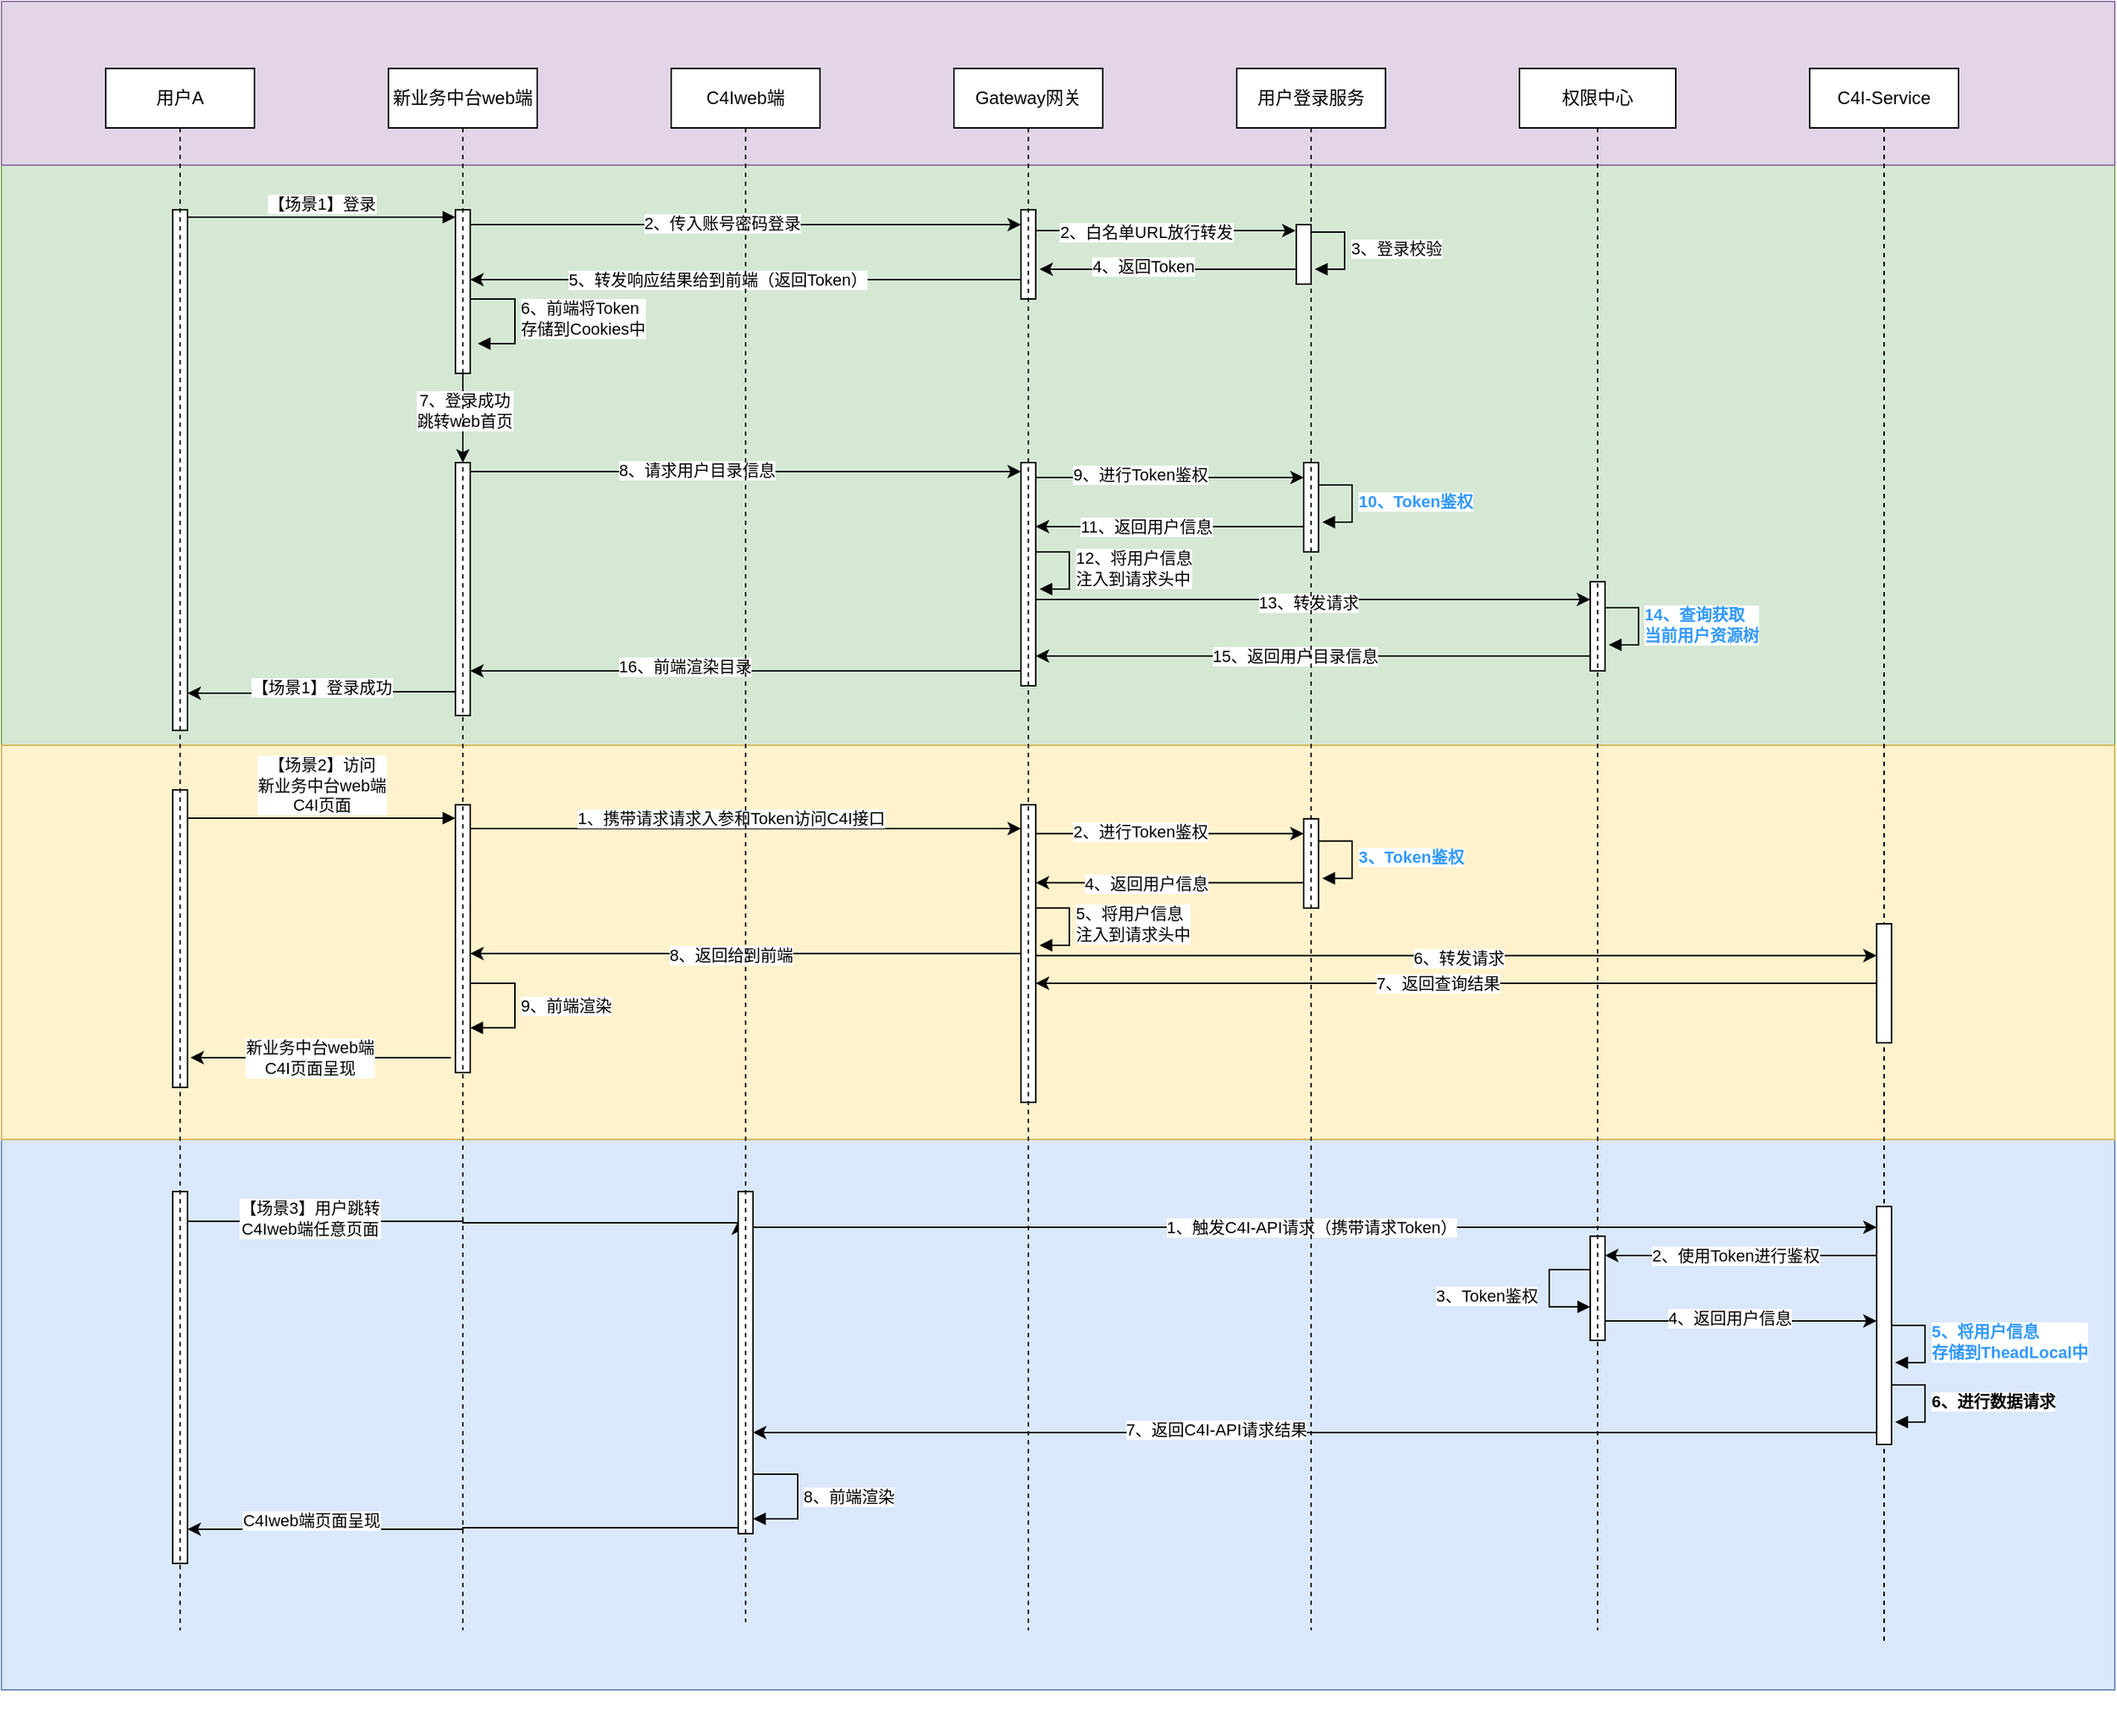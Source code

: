 <mxfile version="24.0.1" type="github">
  <diagram name="第 1 页" id="YZycSGmpW5G5g1q2AWNo">
    <mxGraphModel dx="3391" dy="1536" grid="1" gridSize="10" guides="1" tooltips="1" connect="1" arrows="1" fold="1" page="1" pageScale="1" pageWidth="827" pageHeight="1169" math="0" shadow="0">
      <root>
        <mxCell id="0" />
        <mxCell id="1" parent="0" />
        <mxCell id="LfCRL5i9iXzUdqfVExbe-200" value="" style="rounded=0;whiteSpace=wrap;html=1;fillColor=#d5e8d4;strokeColor=#82b366;" vertex="1" parent="1">
          <mxGeometry x="-530" y="120" width="1420" height="390" as="geometry" />
        </mxCell>
        <mxCell id="LfCRL5i9iXzUdqfVExbe-199" value="" style="rounded=0;whiteSpace=wrap;html=1;fillColor=#e1d5e7;strokeColor=#9673a6;" vertex="1" parent="1">
          <mxGeometry x="-530" y="10" width="1420" height="110" as="geometry" />
        </mxCell>
        <mxCell id="LfCRL5i9iXzUdqfVExbe-198" value="" style="group" vertex="1" connectable="0" parent="1">
          <mxGeometry x="-460" y="55" width="1350" height="1120" as="geometry" />
        </mxCell>
        <mxCell id="LfCRL5i9iXzUdqfVExbe-202" value="" style="rounded=0;whiteSpace=wrap;html=1;fillColor=#dae8fc;strokeColor=#6c8ebf;" vertex="1" parent="LfCRL5i9iXzUdqfVExbe-198">
          <mxGeometry x="-70" y="720" width="1420" height="370" as="geometry" />
        </mxCell>
        <mxCell id="LfCRL5i9iXzUdqfVExbe-201" value="" style="rounded=0;whiteSpace=wrap;html=1;fillColor=#fff2cc;strokeColor=#d6b656;" vertex="1" parent="LfCRL5i9iXzUdqfVExbe-198">
          <mxGeometry x="-70" y="455" width="1420" height="265" as="geometry" />
        </mxCell>
        <mxCell id="LfCRL5i9iXzUdqfVExbe-3" value="C4I-Service" style="shape=umlLifeline;perimeter=lifelinePerimeter;whiteSpace=wrap;html=1;container=1;dropTarget=0;collapsible=0;recursiveResize=0;outlineConnect=0;portConstraint=eastwest;newEdgeStyle={&quot;curved&quot;:0,&quot;rounded&quot;:0};movable=1;resizable=1;rotatable=1;deletable=1;editable=1;locked=0;connectable=1;" vertex="1" parent="LfCRL5i9iXzUdqfVExbe-198">
          <mxGeometry x="1145" width="100" height="1060" as="geometry" />
        </mxCell>
        <mxCell id="LfCRL5i9iXzUdqfVExbe-30" value="" style="html=1;points=[[0,0,0,0,5],[0,1,0,0,-5],[1,0,0,0,5],[1,1,0,0,-5]];perimeter=orthogonalPerimeter;outlineConnect=0;targetShapes=umlLifeline;portConstraint=eastwest;newEdgeStyle={&quot;curved&quot;:0,&quot;rounded&quot;:0};movable=1;resizable=1;rotatable=1;deletable=1;editable=1;locked=0;connectable=1;" vertex="1" parent="LfCRL5i9iXzUdqfVExbe-198">
          <mxGeometry x="235" y="95" width="10" height="110" as="geometry" />
        </mxCell>
        <mxCell id="LfCRL5i9iXzUdqfVExbe-31" value="【场景1】登录" style="html=1;verticalAlign=bottom;endArrow=block;curved=0;rounded=0;entryX=0;entryY=0;entryDx=0;entryDy=5;movable=1;resizable=1;rotatable=1;deletable=1;editable=1;locked=0;connectable=1;" edge="1" target="LfCRL5i9iXzUdqfVExbe-30" parent="LfCRL5i9iXzUdqfVExbe-198" source="LfCRL5i9iXzUdqfVExbe-177">
          <mxGeometry relative="1" as="geometry">
            <mxPoint x="60" y="100" as="sourcePoint" />
          </mxGeometry>
        </mxCell>
        <mxCell id="LfCRL5i9iXzUdqfVExbe-75" value="" style="edgeStyle=orthogonalEdgeStyle;rounded=0;orthogonalLoop=1;jettySize=auto;html=1;curved=0;movable=1;resizable=1;rotatable=1;deletable=1;editable=1;locked=0;connectable=1;" edge="1" parent="LfCRL5i9iXzUdqfVExbe-198">
          <mxGeometry relative="1" as="geometry">
            <mxPoint x="802.5" y="135" as="sourcePoint" />
            <mxPoint x="627.5" y="135" as="targetPoint" />
          </mxGeometry>
        </mxCell>
        <mxCell id="LfCRL5i9iXzUdqfVExbe-78" value="4、返回Token" style="edgeLabel;html=1;align=center;verticalAlign=middle;resizable=1;points=[];movable=1;rotatable=1;deletable=1;editable=1;locked=0;connectable=1;" vertex="1" connectable="0" parent="LfCRL5i9iXzUdqfVExbe-75">
          <mxGeometry x="0.212" y="-2" relative="1" as="geometry">
            <mxPoint as="offset" />
          </mxGeometry>
        </mxCell>
        <mxCell id="LfCRL5i9iXzUdqfVExbe-35" value="" style="html=1;points=[[0,0,0,0,5],[0,1,0,0,-5],[1,0,0,0,5],[1,1,0,0,-5]];perimeter=orthogonalPerimeter;outlineConnect=0;targetShapes=umlLifeline;portConstraint=eastwest;newEdgeStyle={&quot;curved&quot;:0,&quot;rounded&quot;:0};movable=1;resizable=1;rotatable=1;deletable=1;editable=1;locked=0;connectable=1;" vertex="1" parent="LfCRL5i9iXzUdqfVExbe-198">
          <mxGeometry x="800" y="105" width="10" height="40" as="geometry" />
        </mxCell>
        <mxCell id="LfCRL5i9iXzUdqfVExbe-40" value="3、登录校验" style="html=1;align=left;spacingLeft=2;endArrow=block;rounded=0;edgeStyle=orthogonalEdgeStyle;curved=0;rounded=0;movable=1;resizable=1;rotatable=1;deletable=1;editable=1;locked=0;connectable=1;" edge="1" parent="LfCRL5i9iXzUdqfVExbe-198">
          <mxGeometry x="-0.003" relative="1" as="geometry">
            <mxPoint x="810" y="110" as="sourcePoint" />
            <Array as="points">
              <mxPoint x="832.5" y="110" />
              <mxPoint x="832.5" y="135" />
              <mxPoint x="812.5" y="135" />
            </Array>
            <mxPoint x="812.5" y="135" as="targetPoint" />
            <mxPoint as="offset" />
          </mxGeometry>
        </mxCell>
        <mxCell id="LfCRL5i9iXzUdqfVExbe-49" value="6、前端将Token&lt;br&gt;存储到Cookies中" style="html=1;align=left;spacingLeft=2;endArrow=block;rounded=0;edgeStyle=orthogonalEdgeStyle;curved=0;rounded=0;movable=1;resizable=1;rotatable=1;deletable=1;editable=1;locked=0;connectable=1;" edge="1" parent="LfCRL5i9iXzUdqfVExbe-198">
          <mxGeometry x="-0.003" relative="1" as="geometry">
            <mxPoint x="245" y="155" as="sourcePoint" />
            <Array as="points">
              <mxPoint x="275" y="185" />
            </Array>
            <mxPoint x="250" y="185" as="targetPoint" />
            <mxPoint as="offset" />
          </mxGeometry>
        </mxCell>
        <mxCell id="LfCRL5i9iXzUdqfVExbe-81" value="" style="edgeStyle=orthogonalEdgeStyle;rounded=0;orthogonalLoop=1;jettySize=auto;html=1;curved=0;movable=1;resizable=1;rotatable=1;deletable=1;editable=1;locked=0;connectable=1;" edge="1" parent="LfCRL5i9iXzUdqfVExbe-198">
          <mxGeometry relative="1" as="geometry">
            <mxPoint x="245" y="271" as="sourcePoint" />
            <mxPoint x="615" y="271" as="targetPoint" />
            <Array as="points">
              <mxPoint x="370" y="271" />
              <mxPoint x="370" y="271" />
            </Array>
          </mxGeometry>
        </mxCell>
        <mxCell id="LfCRL5i9iXzUdqfVExbe-82" value="8、请求用户目录信息" style="edgeLabel;html=1;align=center;verticalAlign=middle;resizable=1;points=[];movable=1;rotatable=1;deletable=1;editable=1;locked=0;connectable=1;" vertex="1" connectable="0" parent="LfCRL5i9iXzUdqfVExbe-81">
          <mxGeometry x="-0.182" y="1" relative="1" as="geometry">
            <mxPoint as="offset" />
          </mxGeometry>
        </mxCell>
        <mxCell id="LfCRL5i9iXzUdqfVExbe-102" value="" style="edgeStyle=orthogonalEdgeStyle;rounded=0;orthogonalLoop=1;jettySize=auto;html=1;curved=0;movable=1;resizable=1;rotatable=1;deletable=1;editable=1;locked=0;connectable=1;" edge="1" parent="LfCRL5i9iXzUdqfVExbe-198" target="LfCRL5i9iXzUdqfVExbe-177">
          <mxGeometry relative="1" as="geometry">
            <mxPoint x="235" y="419.034" as="sourcePoint" />
            <mxPoint x="120" y="419" as="targetPoint" />
            <Array as="points">
              <mxPoint x="145" y="420" />
            </Array>
          </mxGeometry>
        </mxCell>
        <mxCell id="LfCRL5i9iXzUdqfVExbe-103" value="【场景1】登录成功" style="edgeLabel;html=1;align=center;verticalAlign=middle;resizable=1;points=[];movable=1;rotatable=1;deletable=1;editable=1;locked=0;connectable=1;" vertex="1" connectable="0" parent="LfCRL5i9iXzUdqfVExbe-102">
          <mxGeometry x="0.493" y="-1" relative="1" as="geometry">
            <mxPoint x="44" y="-3" as="offset" />
          </mxGeometry>
        </mxCell>
        <mxCell id="LfCRL5i9iXzUdqfVExbe-58" value="" style="html=1;points=[[0,0,0,0,5],[0,1,0,0,-5],[1,0,0,0,5],[1,1,0,0,-5]];perimeter=orthogonalPerimeter;outlineConnect=0;targetShapes=umlLifeline;portConstraint=eastwest;newEdgeStyle={&quot;curved&quot;:0,&quot;rounded&quot;:0};movable=1;resizable=1;rotatable=1;deletable=1;editable=1;locked=0;connectable=1;" vertex="1" parent="LfCRL5i9iXzUdqfVExbe-198">
          <mxGeometry x="235" y="265" width="10" height="170" as="geometry" />
        </mxCell>
        <mxCell id="LfCRL5i9iXzUdqfVExbe-59" value="" style="endArrow=classic;html=1;rounded=0;movable=1;resizable=1;rotatable=1;deletable=1;editable=1;locked=0;connectable=1;" edge="1" parent="LfCRL5i9iXzUdqfVExbe-198" target="LfCRL5i9iXzUdqfVExbe-58">
          <mxGeometry width="50" height="50" relative="1" as="geometry">
            <mxPoint x="240" y="205" as="sourcePoint" />
            <mxPoint x="290" y="155" as="targetPoint" />
          </mxGeometry>
        </mxCell>
        <mxCell id="LfCRL5i9iXzUdqfVExbe-60" value="7、登录成功&lt;br&gt;跳转web首页" style="edgeLabel;html=1;align=center;verticalAlign=middle;resizable=1;points=[];movable=1;rotatable=1;deletable=1;editable=1;locked=0;connectable=1;" vertex="1" connectable="0" parent="LfCRL5i9iXzUdqfVExbe-59">
          <mxGeometry x="-0.171" y="1" relative="1" as="geometry">
            <mxPoint as="offset" />
          </mxGeometry>
        </mxCell>
        <mxCell id="LfCRL5i9iXzUdqfVExbe-69" value="" style="edgeStyle=orthogonalEdgeStyle;rounded=0;orthogonalLoop=1;jettySize=auto;html=1;curved=0;movable=1;resizable=1;rotatable=1;deletable=1;editable=1;locked=0;connectable=1;" edge="1" parent="LfCRL5i9iXzUdqfVExbe-198">
          <mxGeometry relative="1" as="geometry">
            <mxPoint x="615" y="142" as="sourcePoint" />
            <mxPoint x="245" y="142" as="targetPoint" />
          </mxGeometry>
        </mxCell>
        <mxCell id="LfCRL5i9iXzUdqfVExbe-79" value="5、转发响应结果给到前端（返回Token）" style="edgeLabel;html=1;align=center;verticalAlign=middle;resizable=1;points=[];movable=1;rotatable=1;deletable=1;editable=1;locked=0;connectable=1;" vertex="1" connectable="0" parent="LfCRL5i9iXzUdqfVExbe-69">
          <mxGeometry x="0.106" relative="1" as="geometry">
            <mxPoint as="offset" />
          </mxGeometry>
        </mxCell>
        <mxCell id="LfCRL5i9iXzUdqfVExbe-73" value="" style="edgeStyle=orthogonalEdgeStyle;rounded=0;orthogonalLoop=1;jettySize=auto;html=1;curved=0;movable=1;resizable=1;rotatable=1;deletable=1;editable=1;locked=0;connectable=1;" edge="1" parent="LfCRL5i9iXzUdqfVExbe-198">
          <mxGeometry relative="1" as="geometry">
            <mxPoint x="624.5" y="109.029" as="sourcePoint" />
            <mxPoint x="799.5" y="109" as="targetPoint" />
          </mxGeometry>
        </mxCell>
        <mxCell id="LfCRL5i9iXzUdqfVExbe-77" value="2、白名单URL放行转发" style="edgeLabel;html=1;align=center;verticalAlign=middle;resizable=1;points=[];movable=1;rotatable=1;deletable=1;editable=1;locked=0;connectable=1;" vertex="1" connectable="0" parent="LfCRL5i9iXzUdqfVExbe-73">
          <mxGeometry x="-0.148" y="-1" relative="1" as="geometry">
            <mxPoint as="offset" />
          </mxGeometry>
        </mxCell>
        <mxCell id="LfCRL5i9iXzUdqfVExbe-66" value="" style="html=1;points=[[0,0,0,0,5],[0,1,0,0,-5],[1,0,0,0,5],[1,1,0,0,-5]];perimeter=orthogonalPerimeter;outlineConnect=0;targetShapes=umlLifeline;portConstraint=eastwest;newEdgeStyle={&quot;curved&quot;:0,&quot;rounded&quot;:0};movable=1;resizable=1;rotatable=1;deletable=1;editable=1;locked=0;connectable=1;" vertex="1" parent="LfCRL5i9iXzUdqfVExbe-198">
          <mxGeometry x="615" y="95" width="10" height="60" as="geometry" />
        </mxCell>
        <mxCell id="LfCRL5i9iXzUdqfVExbe-67" value="" style="edgeStyle=orthogonalEdgeStyle;rounded=0;orthogonalLoop=1;jettySize=auto;html=1;curved=0;movable=1;resizable=1;rotatable=1;deletable=1;editable=1;locked=0;connectable=1;" edge="1" parent="LfCRL5i9iXzUdqfVExbe-198" source="LfCRL5i9iXzUdqfVExbe-30" target="LfCRL5i9iXzUdqfVExbe-66">
          <mxGeometry relative="1" as="geometry">
            <Array as="points">
              <mxPoint x="370" y="105" />
              <mxPoint x="370" y="105" />
            </Array>
          </mxGeometry>
        </mxCell>
        <mxCell id="LfCRL5i9iXzUdqfVExbe-76" value="2、传入账号密码登录" style="edgeLabel;html=1;align=center;verticalAlign=middle;resizable=1;points=[];movable=1;rotatable=1;deletable=1;editable=1;locked=0;connectable=1;" vertex="1" connectable="0" parent="LfCRL5i9iXzUdqfVExbe-67">
          <mxGeometry x="-0.09" y="1" relative="1" as="geometry">
            <mxPoint as="offset" />
          </mxGeometry>
        </mxCell>
        <mxCell id="LfCRL5i9iXzUdqfVExbe-92" value="" style="edgeStyle=orthogonalEdgeStyle;rounded=0;orthogonalLoop=1;jettySize=auto;html=1;curved=0;movable=1;resizable=1;rotatable=1;deletable=1;editable=1;locked=0;connectable=1;" edge="1" parent="LfCRL5i9iXzUdqfVExbe-198">
          <mxGeometry relative="1" as="geometry">
            <mxPoint x="625" y="357" as="sourcePoint" />
            <mxPoint x="997.5" y="357" as="targetPoint" />
            <Array as="points">
              <mxPoint x="910" y="357" />
              <mxPoint x="910" y="357" />
            </Array>
          </mxGeometry>
        </mxCell>
        <mxCell id="LfCRL5i9iXzUdqfVExbe-93" value="13、转发请求" style="edgeLabel;html=1;align=center;verticalAlign=middle;resizable=1;points=[];movable=1;rotatable=1;deletable=1;editable=1;locked=0;connectable=1;" vertex="1" connectable="0" parent="LfCRL5i9iXzUdqfVExbe-92">
          <mxGeometry x="-0.021" y="-2" relative="1" as="geometry">
            <mxPoint as="offset" />
          </mxGeometry>
        </mxCell>
        <mxCell id="LfCRL5i9iXzUdqfVExbe-99" value="" style="edgeStyle=orthogonalEdgeStyle;rounded=0;orthogonalLoop=1;jettySize=auto;html=1;curved=0;movable=1;resizable=1;rotatable=1;deletable=1;editable=1;locked=0;connectable=1;" edge="1" parent="LfCRL5i9iXzUdqfVExbe-198" source="LfCRL5i9iXzUdqfVExbe-80">
          <mxGeometry relative="1" as="geometry">
            <mxPoint x="245" y="405" as="targetPoint" />
            <Array as="points">
              <mxPoint x="450" y="405" />
              <mxPoint x="450" y="405" />
            </Array>
          </mxGeometry>
        </mxCell>
        <mxCell id="LfCRL5i9iXzUdqfVExbe-100" value="16、前端渲染目录" style="edgeLabel;html=1;align=center;verticalAlign=middle;resizable=1;points=[];movable=1;rotatable=1;deletable=1;editable=1;locked=0;connectable=1;" vertex="1" connectable="0" parent="LfCRL5i9iXzUdqfVExbe-99">
          <mxGeometry x="0.225" y="-3" relative="1" as="geometry">
            <mxPoint as="offset" />
          </mxGeometry>
        </mxCell>
        <mxCell id="LfCRL5i9iXzUdqfVExbe-80" value="" style="html=1;points=[[0,0,0,0,5],[0,1,0,0,-5],[1,0,0,0,5],[1,1,0,0,-5]];perimeter=orthogonalPerimeter;outlineConnect=0;targetShapes=umlLifeline;portConstraint=eastwest;newEdgeStyle={&quot;curved&quot;:0,&quot;rounded&quot;:0};movable=1;resizable=1;rotatable=1;deletable=1;editable=1;locked=0;connectable=1;" vertex="1" parent="LfCRL5i9iXzUdqfVExbe-198">
          <mxGeometry x="615" y="265" width="10" height="150" as="geometry" />
        </mxCell>
        <mxCell id="LfCRL5i9iXzUdqfVExbe-88" value="" style="edgeStyle=orthogonalEdgeStyle;rounded=0;orthogonalLoop=1;jettySize=auto;html=1;curved=0;movable=1;resizable=1;rotatable=1;deletable=1;editable=1;locked=0;connectable=1;" edge="1" parent="LfCRL5i9iXzUdqfVExbe-198">
          <mxGeometry relative="1" as="geometry">
            <mxPoint x="805.0" y="308" as="sourcePoint" />
            <mxPoint x="625" y="308" as="targetPoint" />
          </mxGeometry>
        </mxCell>
        <mxCell id="LfCRL5i9iXzUdqfVExbe-89" value="11、返回用户信息" style="edgeLabel;html=1;align=center;verticalAlign=middle;resizable=1;points=[];movable=1;rotatable=1;deletable=1;editable=1;locked=0;connectable=1;" vertex="1" connectable="0" parent="LfCRL5i9iXzUdqfVExbe-88">
          <mxGeometry x="0.186" relative="1" as="geometry">
            <mxPoint as="offset" />
          </mxGeometry>
        </mxCell>
        <mxCell id="LfCRL5i9iXzUdqfVExbe-83" value="" style="html=1;points=[[0,0,0,0,5],[0,1,0,0,-5],[1,0,0,0,5],[1,1,0,0,-5]];perimeter=orthogonalPerimeter;outlineConnect=0;targetShapes=umlLifeline;portConstraint=eastwest;newEdgeStyle={&quot;curved&quot;:0,&quot;rounded&quot;:0};movable=1;resizable=1;rotatable=1;deletable=1;editable=1;locked=0;connectable=1;" vertex="1" parent="LfCRL5i9iXzUdqfVExbe-198">
          <mxGeometry x="805" y="265" width="10" height="60" as="geometry" />
        </mxCell>
        <mxCell id="LfCRL5i9iXzUdqfVExbe-84" value="" style="edgeStyle=orthogonalEdgeStyle;rounded=0;orthogonalLoop=1;jettySize=auto;html=1;curved=0;movable=1;resizable=1;rotatable=1;deletable=1;editable=1;locked=0;connectable=1;" edge="1" parent="LfCRL5i9iXzUdqfVExbe-198" source="LfCRL5i9iXzUdqfVExbe-80" target="LfCRL5i9iXzUdqfVExbe-83">
          <mxGeometry relative="1" as="geometry">
            <Array as="points">
              <mxPoint x="690" y="275" />
              <mxPoint x="690" y="275" />
            </Array>
          </mxGeometry>
        </mxCell>
        <mxCell id="LfCRL5i9iXzUdqfVExbe-85" value="9、进行Token鉴权" style="edgeLabel;html=1;align=center;verticalAlign=middle;resizable=1;points=[];movable=1;rotatable=1;deletable=1;editable=1;locked=0;connectable=1;" vertex="1" connectable="0" parent="LfCRL5i9iXzUdqfVExbe-84">
          <mxGeometry x="-0.223" y="2" relative="1" as="geometry">
            <mxPoint as="offset" />
          </mxGeometry>
        </mxCell>
        <mxCell id="LfCRL5i9iXzUdqfVExbe-86" value="&lt;font color=&quot;#3399ff&quot;&gt;&lt;b&gt;10、Token鉴权&lt;/b&gt;&lt;/font&gt;" style="html=1;align=left;spacingLeft=2;endArrow=block;rounded=0;edgeStyle=orthogonalEdgeStyle;curved=0;rounded=0;movable=1;resizable=1;rotatable=1;deletable=1;editable=1;locked=0;connectable=1;" edge="1" parent="LfCRL5i9iXzUdqfVExbe-198">
          <mxGeometry x="-0.003" relative="1" as="geometry">
            <mxPoint x="815" y="280" as="sourcePoint" />
            <Array as="points">
              <mxPoint x="837.5" y="280" />
              <mxPoint x="837.5" y="305" />
              <mxPoint x="817.5" y="305" />
            </Array>
            <mxPoint x="817.5" y="305" as="targetPoint" />
            <mxPoint as="offset" />
          </mxGeometry>
        </mxCell>
        <mxCell id="LfCRL5i9iXzUdqfVExbe-90" value="12、将用户信息&lt;br&gt;注入到请求头中" style="html=1;align=left;spacingLeft=2;endArrow=block;rounded=0;edgeStyle=orthogonalEdgeStyle;curved=0;rounded=0;movable=1;resizable=1;rotatable=1;deletable=1;editable=1;locked=0;connectable=1;" edge="1" parent="LfCRL5i9iXzUdqfVExbe-198">
          <mxGeometry x="-0.003" relative="1" as="geometry">
            <mxPoint x="625" y="325" as="sourcePoint" />
            <Array as="points">
              <mxPoint x="647.5" y="325" />
              <mxPoint x="647.5" y="350" />
              <mxPoint x="627.5" y="350" />
            </Array>
            <mxPoint x="627.5" y="350" as="targetPoint" />
            <mxPoint as="offset" />
          </mxGeometry>
        </mxCell>
        <mxCell id="LfCRL5i9iXzUdqfVExbe-96" value="" style="edgeStyle=orthogonalEdgeStyle;rounded=0;orthogonalLoop=1;jettySize=auto;html=1;curved=0;movable=1;resizable=1;rotatable=1;deletable=1;editable=1;locked=0;connectable=1;" edge="1" parent="LfCRL5i9iXzUdqfVExbe-198" source="LfCRL5i9iXzUdqfVExbe-91">
          <mxGeometry relative="1" as="geometry">
            <mxPoint x="625" y="395" as="targetPoint" />
            <Array as="points">
              <mxPoint x="930" y="395" />
              <mxPoint x="930" y="395" />
            </Array>
          </mxGeometry>
        </mxCell>
        <mxCell id="LfCRL5i9iXzUdqfVExbe-97" value="15、返回用户目录信息" style="edgeLabel;html=1;align=center;verticalAlign=middle;resizable=1;points=[];movable=1;rotatable=1;deletable=1;editable=1;locked=0;connectable=1;" vertex="1" connectable="0" parent="LfCRL5i9iXzUdqfVExbe-96">
          <mxGeometry x="0.069" relative="1" as="geometry">
            <mxPoint as="offset" />
          </mxGeometry>
        </mxCell>
        <mxCell id="LfCRL5i9iXzUdqfVExbe-91" value="" style="html=1;points=[[0,0,0,0,5],[0,1,0,0,-5],[1,0,0,0,5],[1,1,0,0,-5]];perimeter=orthogonalPerimeter;outlineConnect=0;targetShapes=umlLifeline;portConstraint=eastwest;newEdgeStyle={&quot;curved&quot;:0,&quot;rounded&quot;:0};movable=1;resizable=1;rotatable=1;deletable=1;editable=1;locked=0;connectable=1;" vertex="1" parent="LfCRL5i9iXzUdqfVExbe-198">
          <mxGeometry x="997.5" y="345" width="10" height="60" as="geometry" />
        </mxCell>
        <mxCell id="LfCRL5i9iXzUdqfVExbe-94" value="&lt;font color=&quot;#3399ff&quot;&gt;&lt;b&gt;14、查询获取&lt;br&gt;当前用户资源树&lt;/b&gt;&lt;/font&gt;" style="html=1;align=left;spacingLeft=2;endArrow=block;rounded=0;edgeStyle=orthogonalEdgeStyle;curved=0;rounded=0;movable=1;resizable=1;rotatable=1;deletable=1;editable=1;locked=0;connectable=1;" edge="1" parent="LfCRL5i9iXzUdqfVExbe-198">
          <mxGeometry x="0.001" relative="1" as="geometry">
            <mxPoint x="1007.5" y="362.5" as="sourcePoint" />
            <Array as="points">
              <mxPoint x="1030" y="362.5" />
              <mxPoint x="1030" y="387.5" />
              <mxPoint x="1010" y="387.5" />
            </Array>
            <mxPoint x="1010" y="387.5" as="targetPoint" />
            <mxPoint as="offset" />
          </mxGeometry>
        </mxCell>
        <mxCell id="LfCRL5i9iXzUdqfVExbe-104" value="【场景2】访问&lt;br&gt;新业务中台web端&lt;br&gt;C4I页面" style="html=1;verticalAlign=bottom;endArrow=block;curved=0;rounded=0;entryX=0;entryY=0;entryDx=0;entryDy=5;movable=1;resizable=1;rotatable=1;deletable=1;editable=1;locked=0;connectable=1;" edge="1" parent="LfCRL5i9iXzUdqfVExbe-198" source="LfCRL5i9iXzUdqfVExbe-179">
          <mxGeometry relative="1" as="geometry">
            <mxPoint x="60" y="503" as="sourcePoint" />
            <mxPoint x="235" y="504" as="targetPoint" />
          </mxGeometry>
        </mxCell>
        <mxCell id="LfCRL5i9iXzUdqfVExbe-107" value="" style="edgeStyle=orthogonalEdgeStyle;rounded=0;orthogonalLoop=1;jettySize=auto;html=1;curved=0;movable=1;resizable=1;rotatable=1;deletable=1;editable=1;locked=0;connectable=1;" edge="1" parent="LfCRL5i9iXzUdqfVExbe-198">
          <mxGeometry relative="1" as="geometry">
            <mxPoint x="245" y="511" as="sourcePoint" />
            <mxPoint x="615" y="511" as="targetPoint" />
          </mxGeometry>
        </mxCell>
        <mxCell id="LfCRL5i9iXzUdqfVExbe-108" value="1、携带请求请求入参和Token访问C4I接口" style="edgeLabel;html=1;align=center;verticalAlign=middle;resizable=1;points=[];movable=1;rotatable=1;deletable=1;editable=1;locked=0;connectable=1;" vertex="1" connectable="0" parent="LfCRL5i9iXzUdqfVExbe-107">
          <mxGeometry x="-0.286" y="1" relative="1" as="geometry">
            <mxPoint x="43" y="-6" as="offset" />
          </mxGeometry>
        </mxCell>
        <mxCell id="LfCRL5i9iXzUdqfVExbe-128" value="" style="edgeStyle=orthogonalEdgeStyle;rounded=0;orthogonalLoop=1;jettySize=auto;html=1;curved=0;movable=1;resizable=1;rotatable=1;deletable=1;editable=1;locked=0;connectable=1;" edge="1" parent="LfCRL5i9iXzUdqfVExbe-198">
          <mxGeometry relative="1" as="geometry">
            <mxPoint x="232" y="665.0" as="sourcePoint" />
            <mxPoint x="57" y="665" as="targetPoint" />
            <Array as="points">
              <mxPoint x="197" y="665" />
              <mxPoint x="197" y="665" />
            </Array>
          </mxGeometry>
        </mxCell>
        <mxCell id="LfCRL5i9iXzUdqfVExbe-129" value="新业务中台web端&lt;br&gt;C4I页面呈现" style="edgeLabel;html=1;align=center;verticalAlign=middle;resizable=1;points=[];movable=1;rotatable=1;deletable=1;editable=1;locked=0;connectable=1;" vertex="1" connectable="0" parent="LfCRL5i9iXzUdqfVExbe-128">
          <mxGeometry x="0.363" relative="1" as="geometry">
            <mxPoint x="24" as="offset" />
          </mxGeometry>
        </mxCell>
        <mxCell id="LfCRL5i9iXzUdqfVExbe-105" value="" style="html=1;points=[[0,0,0,0,5],[0,1,0,0,-5],[1,0,0,0,5],[1,1,0,0,-5]];perimeter=orthogonalPerimeter;outlineConnect=0;targetShapes=umlLifeline;portConstraint=eastwest;newEdgeStyle={&quot;curved&quot;:0,&quot;rounded&quot;:0};movable=1;resizable=1;rotatable=1;deletable=1;editable=1;locked=0;connectable=1;" vertex="1" parent="LfCRL5i9iXzUdqfVExbe-198">
          <mxGeometry x="235" y="495" width="10" height="180" as="geometry" />
        </mxCell>
        <mxCell id="LfCRL5i9iXzUdqfVExbe-123" value="" style="edgeStyle=orthogonalEdgeStyle;rounded=0;orthogonalLoop=1;jettySize=auto;html=1;curved=0;movable=1;resizable=1;rotatable=1;deletable=1;editable=1;locked=0;connectable=1;" edge="1" parent="LfCRL5i9iXzUdqfVExbe-198" source="LfCRL5i9iXzUdqfVExbe-106">
          <mxGeometry relative="1" as="geometry">
            <mxPoint x="245" y="595" as="targetPoint" />
          </mxGeometry>
        </mxCell>
        <mxCell id="LfCRL5i9iXzUdqfVExbe-124" value="8、返回给到前端" style="edgeLabel;html=1;align=center;verticalAlign=middle;resizable=1;points=[];movable=1;rotatable=1;deletable=1;editable=1;locked=0;connectable=1;" vertex="1" connectable="0" parent="LfCRL5i9iXzUdqfVExbe-123">
          <mxGeometry x="0.116" y="-5" relative="1" as="geometry">
            <mxPoint x="11" y="5" as="offset" />
          </mxGeometry>
        </mxCell>
        <mxCell id="LfCRL5i9iXzUdqfVExbe-106" value="" style="html=1;points=[[0,0,0,0,5],[0,1,0,0,-5],[1,0,0,0,5],[1,1,0,0,-5]];perimeter=orthogonalPerimeter;outlineConnect=0;targetShapes=umlLifeline;portConstraint=eastwest;newEdgeStyle={&quot;curved&quot;:0,&quot;rounded&quot;:0};movable=1;resizable=1;rotatable=1;deletable=1;editable=1;locked=0;connectable=1;" vertex="1" parent="LfCRL5i9iXzUdqfVExbe-198">
          <mxGeometry x="615" y="495" width="10" height="200" as="geometry" />
        </mxCell>
        <mxCell id="LfCRL5i9iXzUdqfVExbe-109" value="" style="edgeStyle=orthogonalEdgeStyle;rounded=0;orthogonalLoop=1;jettySize=auto;html=1;curved=0;movable=1;resizable=1;rotatable=1;deletable=1;editable=1;locked=0;connectable=1;" edge="1" parent="LfCRL5i9iXzUdqfVExbe-198" target="LfCRL5i9iXzUdqfVExbe-115">
          <mxGeometry relative="1" as="geometry">
            <mxPoint x="625" y="514.43" as="sourcePoint" />
            <Array as="points">
              <mxPoint x="690" y="514.43" />
              <mxPoint x="690" y="514.43" />
            </Array>
          </mxGeometry>
        </mxCell>
        <mxCell id="LfCRL5i9iXzUdqfVExbe-110" value="2、进行Token鉴权" style="edgeLabel;html=1;align=center;verticalAlign=middle;resizable=1;points=[];movable=1;rotatable=1;deletable=1;editable=1;locked=0;connectable=1;" vertex="1" connectable="0" parent="LfCRL5i9iXzUdqfVExbe-109">
          <mxGeometry x="-0.223" y="2" relative="1" as="geometry">
            <mxPoint as="offset" />
          </mxGeometry>
        </mxCell>
        <mxCell id="LfCRL5i9iXzUdqfVExbe-111" value="" style="edgeStyle=orthogonalEdgeStyle;rounded=0;orthogonalLoop=1;jettySize=auto;html=1;curved=0;movable=1;resizable=1;rotatable=1;deletable=1;editable=1;locked=0;connectable=1;" edge="1" parent="LfCRL5i9iXzUdqfVExbe-198" target="LfCRL5i9iXzUdqfVExbe-118">
          <mxGeometry relative="1" as="geometry">
            <mxPoint x="625" y="596.43" as="sourcePoint" />
            <mxPoint x="998" y="596.43" as="targetPoint" />
            <Array as="points">
              <mxPoint x="1060" y="597" />
              <mxPoint x="1060" y="597" />
            </Array>
          </mxGeometry>
        </mxCell>
        <mxCell id="LfCRL5i9iXzUdqfVExbe-112" value="6、转发请求" style="edgeLabel;html=1;align=center;verticalAlign=middle;resizable=1;points=[];movable=1;rotatable=1;deletable=1;editable=1;locked=0;connectable=1;" vertex="1" connectable="0" parent="LfCRL5i9iXzUdqfVExbe-111">
          <mxGeometry x="-0.021" y="-2" relative="1" as="geometry">
            <mxPoint x="7" y="-1" as="offset" />
          </mxGeometry>
        </mxCell>
        <mxCell id="LfCRL5i9iXzUdqfVExbe-113" value="" style="edgeStyle=orthogonalEdgeStyle;rounded=0;orthogonalLoop=1;jettySize=auto;html=1;curved=0;movable=1;resizable=1;rotatable=1;deletable=1;editable=1;locked=0;connectable=1;" edge="1" parent="LfCRL5i9iXzUdqfVExbe-198">
          <mxGeometry relative="1" as="geometry">
            <mxPoint x="805.0" y="547.43" as="sourcePoint" />
            <mxPoint x="625" y="547.43" as="targetPoint" />
          </mxGeometry>
        </mxCell>
        <mxCell id="LfCRL5i9iXzUdqfVExbe-114" value="4、返回用户信息" style="edgeLabel;html=1;align=center;verticalAlign=middle;resizable=1;points=[];movable=1;rotatable=1;deletable=1;editable=1;locked=0;connectable=1;" vertex="1" connectable="0" parent="LfCRL5i9iXzUdqfVExbe-113">
          <mxGeometry x="0.186" relative="1" as="geometry">
            <mxPoint as="offset" />
          </mxGeometry>
        </mxCell>
        <mxCell id="LfCRL5i9iXzUdqfVExbe-115" value="" style="html=1;points=[[0,0,0,0,5],[0,1,0,0,-5],[1,0,0,0,5],[1,1,0,0,-5]];perimeter=orthogonalPerimeter;outlineConnect=0;targetShapes=umlLifeline;portConstraint=eastwest;newEdgeStyle={&quot;curved&quot;:0,&quot;rounded&quot;:0};movable=1;resizable=1;rotatable=1;deletable=1;editable=1;locked=0;connectable=1;" vertex="1" parent="LfCRL5i9iXzUdqfVExbe-198">
          <mxGeometry x="805" y="504.43" width="10" height="60" as="geometry" />
        </mxCell>
        <mxCell id="LfCRL5i9iXzUdqfVExbe-116" value="&lt;font color=&quot;#3399ff&quot;&gt;3、Token鉴权&lt;/font&gt;" style="html=1;align=left;spacingLeft=2;endArrow=block;rounded=0;edgeStyle=orthogonalEdgeStyle;curved=0;rounded=0;movable=1;resizable=1;rotatable=1;deletable=1;editable=1;locked=0;connectable=1;fontStyle=1" edge="1" parent="LfCRL5i9iXzUdqfVExbe-198">
          <mxGeometry x="-0.002" relative="1" as="geometry">
            <mxPoint x="815" y="519.43" as="sourcePoint" />
            <Array as="points">
              <mxPoint x="837.5" y="519.43" />
              <mxPoint x="837.5" y="544.43" />
              <mxPoint x="817.5" y="544.43" />
            </Array>
            <mxPoint x="817.5" y="544.43" as="targetPoint" />
            <mxPoint as="offset" />
          </mxGeometry>
        </mxCell>
        <mxCell id="LfCRL5i9iXzUdqfVExbe-117" value="5、将用户信息&lt;br&gt;注入到请求头中" style="html=1;align=left;spacingLeft=2;endArrow=block;rounded=0;edgeStyle=orthogonalEdgeStyle;curved=0;rounded=0;movable=1;resizable=1;rotatable=1;deletable=1;editable=1;locked=0;connectable=1;" edge="1" parent="LfCRL5i9iXzUdqfVExbe-198">
          <mxGeometry x="-0.002" relative="1" as="geometry">
            <mxPoint x="625" y="564.43" as="sourcePoint" />
            <Array as="points">
              <mxPoint x="647.5" y="564.43" />
              <mxPoint x="647.5" y="589.43" />
              <mxPoint x="627.5" y="589.43" />
            </Array>
            <mxPoint x="627.5" y="589.43" as="targetPoint" />
            <mxPoint as="offset" />
          </mxGeometry>
        </mxCell>
        <mxCell id="LfCRL5i9iXzUdqfVExbe-120" value="" style="edgeStyle=orthogonalEdgeStyle;rounded=0;orthogonalLoop=1;jettySize=auto;html=1;curved=0;movable=1;resizable=1;rotatable=1;deletable=1;editable=1;locked=0;connectable=1;" edge="1" parent="LfCRL5i9iXzUdqfVExbe-198" source="LfCRL5i9iXzUdqfVExbe-118">
          <mxGeometry relative="1" as="geometry">
            <mxPoint x="625" y="615" as="targetPoint" />
          </mxGeometry>
        </mxCell>
        <mxCell id="LfCRL5i9iXzUdqfVExbe-121" value="7、返回查询结果" style="edgeLabel;html=1;align=center;verticalAlign=middle;resizable=1;points=[];movable=1;rotatable=1;deletable=1;editable=1;locked=0;connectable=1;" vertex="1" connectable="0" parent="LfCRL5i9iXzUdqfVExbe-120">
          <mxGeometry x="0.047" y="-1" relative="1" as="geometry">
            <mxPoint as="offset" />
          </mxGeometry>
        </mxCell>
        <mxCell id="LfCRL5i9iXzUdqfVExbe-118" value="" style="html=1;points=[[0,0,0,0,5],[0,1,0,0,-5],[1,0,0,0,5],[1,1,0,0,-5]];perimeter=orthogonalPerimeter;outlineConnect=0;targetShapes=umlLifeline;portConstraint=eastwest;newEdgeStyle={&quot;curved&quot;:0,&quot;rounded&quot;:0};movable=1;resizable=1;rotatable=1;deletable=1;editable=1;locked=0;connectable=1;" vertex="1" parent="LfCRL5i9iXzUdqfVExbe-198">
          <mxGeometry x="1190" y="575" width="10" height="80" as="geometry" />
        </mxCell>
        <mxCell id="LfCRL5i9iXzUdqfVExbe-125" value="9、前端渲染" style="html=1;align=left;spacingLeft=2;endArrow=block;rounded=0;edgeStyle=orthogonalEdgeStyle;curved=0;rounded=0;movable=1;resizable=1;rotatable=1;deletable=1;editable=1;locked=0;connectable=1;entryX=1;entryY=0.833;entryDx=0;entryDy=0;entryPerimeter=0;" edge="1" parent="LfCRL5i9iXzUdqfVExbe-198" target="LfCRL5i9iXzUdqfVExbe-105">
          <mxGeometry x="-0.003" relative="1" as="geometry">
            <mxPoint x="245" y="615" as="sourcePoint" />
            <Array as="points">
              <mxPoint x="275" y="615" />
              <mxPoint x="275" y="645" />
            </Array>
            <mxPoint x="250" y="645" as="targetPoint" />
            <mxPoint as="offset" />
          </mxGeometry>
        </mxCell>
        <mxCell id="LfCRL5i9iXzUdqfVExbe-157" value="" style="edgeStyle=orthogonalEdgeStyle;rounded=0;orthogonalLoop=1;jettySize=auto;html=1;curved=0;movable=1;resizable=1;rotatable=1;deletable=1;editable=1;locked=0;connectable=1;" edge="1" parent="LfCRL5i9iXzUdqfVExbe-198" source="LfCRL5i9iXzUdqfVExbe-180">
          <mxGeometry relative="1" as="geometry">
            <mxPoint x="90" y="775" as="sourcePoint" />
            <mxPoint x="425" y="775" as="targetPoint" />
            <Array as="points">
              <mxPoint x="240" y="775" />
              <mxPoint x="240" y="776" />
              <mxPoint x="425" y="776" />
            </Array>
          </mxGeometry>
        </mxCell>
        <mxCell id="LfCRL5i9iXzUdqfVExbe-158" value="【场景3】用户跳转&lt;br&gt;C4Iweb端任意页面" style="edgeLabel;html=1;align=center;verticalAlign=middle;resizable=1;points=[];movable=1;rotatable=1;deletable=1;editable=1;locked=0;connectable=1;" vertex="1" connectable="0" parent="LfCRL5i9iXzUdqfVExbe-157">
          <mxGeometry x="-0.367" y="2" relative="1" as="geometry">
            <mxPoint x="-36" as="offset" />
          </mxGeometry>
        </mxCell>
        <mxCell id="LfCRL5i9iXzUdqfVExbe-142" value="" style="edgeStyle=orthogonalEdgeStyle;rounded=0;orthogonalLoop=1;jettySize=auto;html=1;curved=0;movable=1;resizable=1;rotatable=1;deletable=1;editable=1;locked=0;connectable=1;" edge="1" parent="LfCRL5i9iXzUdqfVExbe-198">
          <mxGeometry relative="1" as="geometry">
            <mxPoint x="1190" y="798" as="sourcePoint" />
            <mxPoint x="1007.5" y="798" as="targetPoint" />
            <Array as="points">
              <mxPoint x="1140" y="798" />
              <mxPoint x="1140" y="798" />
            </Array>
          </mxGeometry>
        </mxCell>
        <mxCell id="LfCRL5i9iXzUdqfVExbe-143" value="2、使用Token进行鉴权" style="edgeLabel;html=1;align=center;verticalAlign=middle;resizable=1;points=[];movable=1;rotatable=1;deletable=1;editable=1;locked=0;connectable=1;" vertex="1" connectable="0" parent="LfCRL5i9iXzUdqfVExbe-142">
          <mxGeometry x="0.045" relative="1" as="geometry">
            <mxPoint as="offset" />
          </mxGeometry>
        </mxCell>
        <mxCell id="LfCRL5i9iXzUdqfVExbe-165" value="" style="edgeStyle=orthogonalEdgeStyle;rounded=0;orthogonalLoop=1;jettySize=auto;html=1;curved=0;movable=1;resizable=1;rotatable=1;deletable=1;editable=1;locked=0;connectable=1;" edge="1" parent="LfCRL5i9iXzUdqfVExbe-198">
          <mxGeometry relative="1" as="geometry">
            <mxPoint x="1190" y="917" as="sourcePoint" />
            <mxPoint x="435" y="917" as="targetPoint" />
          </mxGeometry>
        </mxCell>
        <mxCell id="LfCRL5i9iXzUdqfVExbe-168" value="7、返回C4I-API请求结果" style="edgeLabel;html=1;align=center;verticalAlign=middle;resizable=1;points=[];movable=1;rotatable=1;deletable=1;editable=1;locked=0;connectable=1;" vertex="1" connectable="0" parent="LfCRL5i9iXzUdqfVExbe-165">
          <mxGeometry x="0.176" y="-2" relative="1" as="geometry">
            <mxPoint as="offset" />
          </mxGeometry>
        </mxCell>
        <mxCell id="LfCRL5i9iXzUdqfVExbe-138" value="" style="html=1;points=[[0,0,0,0,5],[0,1,0,0,-5],[1,0,0,0,5],[1,1,0,0,-5]];perimeter=orthogonalPerimeter;outlineConnect=0;targetShapes=umlLifeline;portConstraint=eastwest;newEdgeStyle={&quot;curved&quot;:0,&quot;rounded&quot;:0};movable=1;resizable=1;rotatable=1;deletable=1;editable=1;locked=0;connectable=1;" vertex="1" parent="LfCRL5i9iXzUdqfVExbe-198">
          <mxGeometry x="1190" y="765" width="10" height="160" as="geometry" />
        </mxCell>
        <mxCell id="LfCRL5i9iXzUdqfVExbe-146" value="" style="edgeStyle=orthogonalEdgeStyle;rounded=0;orthogonalLoop=1;jettySize=auto;html=1;curved=0;movable=1;resizable=1;rotatable=1;deletable=1;editable=1;locked=0;connectable=1;" edge="1" parent="LfCRL5i9iXzUdqfVExbe-198">
          <mxGeometry relative="1" as="geometry">
            <mxPoint x="1007.5" y="842" as="sourcePoint" />
            <mxPoint x="1190" y="842" as="targetPoint" />
          </mxGeometry>
        </mxCell>
        <mxCell id="LfCRL5i9iXzUdqfVExbe-147" value="4、返回用户信息" style="edgeLabel;html=1;align=center;verticalAlign=middle;resizable=1;points=[];movable=1;rotatable=1;deletable=1;editable=1;locked=0;connectable=1;" vertex="1" connectable="0" parent="LfCRL5i9iXzUdqfVExbe-146">
          <mxGeometry x="-0.356" y="2" relative="1" as="geometry">
            <mxPoint x="24" as="offset" />
          </mxGeometry>
        </mxCell>
        <mxCell id="LfCRL5i9iXzUdqfVExbe-141" value="" style="html=1;points=[[0,0,0,0,5],[0,1,0,0,-5],[1,0,0,0,5],[1,1,0,0,-5]];perimeter=orthogonalPerimeter;outlineConnect=0;targetShapes=umlLifeline;portConstraint=eastwest;newEdgeStyle={&quot;curved&quot;:0,&quot;rounded&quot;:0};movable=1;resizable=1;rotatable=1;deletable=1;editable=1;locked=0;connectable=1;" vertex="1" parent="LfCRL5i9iXzUdqfVExbe-198">
          <mxGeometry x="997.5" y="785" width="10" height="70" as="geometry" />
        </mxCell>
        <mxCell id="LfCRL5i9iXzUdqfVExbe-144" value="3、Token鉴权" style="html=1;align=left;spacingLeft=2;endArrow=block;rounded=0;edgeStyle=orthogonalEdgeStyle;curved=0;rounded=0;movable=1;resizable=1;rotatable=1;deletable=1;editable=1;locked=0;connectable=1;" edge="1" parent="LfCRL5i9iXzUdqfVExbe-198">
          <mxGeometry x="0.125" y="-80" relative="1" as="geometry">
            <mxPoint x="997.5" y="807.5" as="sourcePoint" />
            <Array as="points">
              <mxPoint x="970" y="807.5" />
              <mxPoint x="970" y="832.5" />
            </Array>
            <mxPoint x="997.5" y="832.5" as="targetPoint" />
            <mxPoint as="offset" />
          </mxGeometry>
        </mxCell>
        <mxCell id="LfCRL5i9iXzUdqfVExbe-149" value="&lt;font color=&quot;#3399ff&quot;&gt;&lt;b&gt;5、将用户信息&lt;br&gt;存储到TheadLocal中&lt;/b&gt;&lt;/font&gt;" style="html=1;align=left;spacingLeft=2;endArrow=block;rounded=0;edgeStyle=orthogonalEdgeStyle;curved=0;rounded=0;movable=1;resizable=1;rotatable=1;deletable=1;editable=1;locked=0;connectable=1;" edge="1" parent="LfCRL5i9iXzUdqfVExbe-198">
          <mxGeometry x="-0.002" relative="1" as="geometry">
            <mxPoint x="1200" y="845.02" as="sourcePoint" />
            <Array as="points">
              <mxPoint x="1222.5" y="845.02" />
              <mxPoint x="1222.5" y="870.02" />
              <mxPoint x="1202.5" y="870.02" />
            </Array>
            <mxPoint x="1202.5" y="870.02" as="targetPoint" />
            <mxPoint as="offset" />
          </mxGeometry>
        </mxCell>
        <mxCell id="LfCRL5i9iXzUdqfVExbe-160" value="" style="edgeStyle=orthogonalEdgeStyle;rounded=0;orthogonalLoop=1;jettySize=auto;html=1;curved=0;movable=1;resizable=1;rotatable=1;deletable=1;editable=1;locked=0;connectable=1;" edge="1" parent="LfCRL5i9iXzUdqfVExbe-198">
          <mxGeometry relative="1" as="geometry">
            <mxPoint x="435" y="779.034" as="sourcePoint" />
            <mxPoint x="1190" y="779" as="targetPoint" />
          </mxGeometry>
        </mxCell>
        <mxCell id="LfCRL5i9iXzUdqfVExbe-161" value="1、触发C4I-API请求（携带请求Token）" style="edgeLabel;html=1;align=center;verticalAlign=middle;resizable=1;points=[];movable=1;rotatable=1;deletable=1;editable=1;locked=0;connectable=1;" vertex="1" connectable="0" parent="LfCRL5i9iXzUdqfVExbe-160">
          <mxGeometry x="0.105" y="4" relative="1" as="geometry">
            <mxPoint x="-42" y="4" as="offset" />
          </mxGeometry>
        </mxCell>
        <mxCell id="LfCRL5i9iXzUdqfVExbe-174" value="" style="edgeStyle=orthogonalEdgeStyle;rounded=0;orthogonalLoop=1;jettySize=auto;html=1;curved=0;movable=1;resizable=1;rotatable=1;deletable=1;editable=1;locked=0;connectable=1;" edge="1" parent="LfCRL5i9iXzUdqfVExbe-198" target="LfCRL5i9iXzUdqfVExbe-180">
          <mxGeometry relative="1" as="geometry">
            <mxPoint x="425" y="981" as="sourcePoint" />
            <mxPoint x="80" y="981" as="targetPoint" />
            <Array as="points">
              <mxPoint x="240" y="982" />
            </Array>
          </mxGeometry>
        </mxCell>
        <mxCell id="LfCRL5i9iXzUdqfVExbe-175" value="C4Iweb端页面呈现" style="edgeLabel;html=1;align=center;verticalAlign=middle;resizable=1;points=[];movable=1;rotatable=1;deletable=1;editable=1;locked=0;connectable=1;" vertex="1" connectable="0" parent="LfCRL5i9iXzUdqfVExbe-174">
          <mxGeometry x="0.796" relative="1" as="geometry">
            <mxPoint x="45" y="-6" as="offset" />
          </mxGeometry>
        </mxCell>
        <mxCell id="LfCRL5i9iXzUdqfVExbe-156" value="" style="html=1;points=[[0,0,0,0,5],[0,1,0,0,-5],[1,0,0,0,5],[1,1,0,0,-5]];perimeter=orthogonalPerimeter;outlineConnect=0;targetShapes=umlLifeline;portConstraint=eastwest;newEdgeStyle={&quot;curved&quot;:0,&quot;rounded&quot;:0};movable=1;resizable=1;rotatable=1;deletable=1;editable=1;locked=0;connectable=1;" vertex="1" parent="LfCRL5i9iXzUdqfVExbe-198">
          <mxGeometry x="425" y="755" width="10" height="230" as="geometry" />
        </mxCell>
        <mxCell id="LfCRL5i9iXzUdqfVExbe-163" value="&lt;b style=&quot;&quot;&gt;6、进行数据请求&lt;/b&gt;" style="html=1;align=left;spacingLeft=2;endArrow=block;rounded=0;edgeStyle=orthogonalEdgeStyle;curved=0;rounded=0;movable=1;resizable=1;rotatable=1;deletable=1;editable=1;locked=0;connectable=1;" edge="1" parent="LfCRL5i9iXzUdqfVExbe-198">
          <mxGeometry x="-0.002" relative="1" as="geometry">
            <mxPoint x="1200" y="885.02" as="sourcePoint" />
            <Array as="points">
              <mxPoint x="1222.5" y="885.02" />
              <mxPoint x="1222.5" y="910.02" />
              <mxPoint x="1202.5" y="910.02" />
            </Array>
            <mxPoint x="1202.5" y="910.02" as="targetPoint" />
            <mxPoint as="offset" />
          </mxGeometry>
        </mxCell>
        <mxCell id="LfCRL5i9iXzUdqfVExbe-172" value="8、前端渲染" style="html=1;align=left;spacingLeft=2;endArrow=block;rounded=0;edgeStyle=orthogonalEdgeStyle;curved=0;rounded=0;movable=1;resizable=1;rotatable=1;deletable=1;editable=1;locked=0;connectable=1;entryX=1;entryY=0.833;entryDx=0;entryDy=0;entryPerimeter=0;" edge="1" parent="LfCRL5i9iXzUdqfVExbe-198">
          <mxGeometry x="-0.003" relative="1" as="geometry">
            <mxPoint x="435" y="945" as="sourcePoint" />
            <Array as="points">
              <mxPoint x="465" y="945" />
              <mxPoint x="465" y="975" />
            </Array>
            <mxPoint x="435" y="975" as="targetPoint" />
            <mxPoint as="offset" />
          </mxGeometry>
        </mxCell>
        <mxCell id="LfCRL5i9iXzUdqfVExbe-177" value="" style="html=1;points=[[0,0,0,0,5],[0,1,0,0,-5],[1,0,0,0,5],[1,1,0,0,-5]];perimeter=orthogonalPerimeter;outlineConnect=0;targetShapes=umlLifeline;portConstraint=eastwest;newEdgeStyle={&quot;curved&quot;:0,&quot;rounded&quot;:0};movable=1;resizable=1;rotatable=1;deletable=1;editable=1;locked=0;connectable=1;" vertex="1" parent="LfCRL5i9iXzUdqfVExbe-198">
          <mxGeometry x="45" y="95" width="10" height="350" as="geometry" />
        </mxCell>
        <mxCell id="LfCRL5i9iXzUdqfVExbe-179" value="" style="html=1;points=[[0,0,0,0,5],[0,1,0,0,-5],[1,0,0,0,5],[1,1,0,0,-5]];perimeter=orthogonalPerimeter;outlineConnect=0;targetShapes=umlLifeline;portConstraint=eastwest;newEdgeStyle={&quot;curved&quot;:0,&quot;rounded&quot;:0};movable=1;resizable=1;rotatable=1;deletable=1;editable=1;locked=0;connectable=1;" vertex="1" parent="LfCRL5i9iXzUdqfVExbe-198">
          <mxGeometry x="45" y="485" width="10" height="200" as="geometry" />
        </mxCell>
        <mxCell id="LfCRL5i9iXzUdqfVExbe-180" value="" style="html=1;points=[[0,0,0,0,5],[0,1,0,0,-5],[1,0,0,0,5],[1,1,0,0,-5]];perimeter=orthogonalPerimeter;outlineConnect=0;targetShapes=umlLifeline;portConstraint=eastwest;newEdgeStyle={&quot;curved&quot;:0,&quot;rounded&quot;:0};movable=1;resizable=1;rotatable=1;deletable=1;editable=1;locked=0;connectable=1;" vertex="1" parent="LfCRL5i9iXzUdqfVExbe-198">
          <mxGeometry x="45" y="755" width="10" height="250" as="geometry" />
        </mxCell>
        <mxCell id="LfCRL5i9iXzUdqfVExbe-1" value="Gateway网关" style="shape=umlLifeline;perimeter=lifelinePerimeter;whiteSpace=wrap;html=1;container=1;dropTarget=0;collapsible=0;recursiveResize=0;outlineConnect=0;portConstraint=eastwest;newEdgeStyle={&quot;curved&quot;:0,&quot;rounded&quot;:0};movable=1;resizable=1;rotatable=1;deletable=1;editable=1;locked=0;connectable=1;" vertex="1" parent="LfCRL5i9iXzUdqfVExbe-198">
          <mxGeometry x="570" width="100" height="1050" as="geometry" />
        </mxCell>
        <mxCell id="LfCRL5i9iXzUdqfVExbe-2" value="权限中心" style="shape=umlLifeline;perimeter=lifelinePerimeter;whiteSpace=wrap;html=1;container=1;dropTarget=0;collapsible=0;recursiveResize=0;outlineConnect=0;portConstraint=eastwest;newEdgeStyle={&quot;curved&quot;:0,&quot;rounded&quot;:0};movable=1;resizable=1;rotatable=1;deletable=1;editable=1;locked=0;connectable=1;" vertex="1" parent="LfCRL5i9iXzUdqfVExbe-198">
          <mxGeometry x="950" width="105" height="1050" as="geometry" />
        </mxCell>
        <mxCell id="LfCRL5i9iXzUdqfVExbe-17" value="新业务中台web端" style="shape=umlLifeline;perimeter=lifelinePerimeter;whiteSpace=wrap;html=1;container=1;dropTarget=0;collapsible=0;recursiveResize=0;outlineConnect=0;portConstraint=eastwest;newEdgeStyle={&quot;curved&quot;:0,&quot;rounded&quot;:0};movable=1;resizable=1;rotatable=1;deletable=1;editable=1;locked=0;connectable=1;" vertex="1" parent="LfCRL5i9iXzUdqfVExbe-198">
          <mxGeometry x="190" width="100" height="1050" as="geometry" />
        </mxCell>
        <mxCell id="LfCRL5i9iXzUdqfVExbe-18" value="C4Iweb端" style="shape=umlLifeline;perimeter=lifelinePerimeter;whiteSpace=wrap;html=1;container=1;dropTarget=0;collapsible=0;recursiveResize=0;outlineConnect=0;portConstraint=eastwest;newEdgeStyle={&quot;curved&quot;:0,&quot;rounded&quot;:0};movable=1;resizable=1;rotatable=1;deletable=1;editable=1;locked=0;connectable=1;" vertex="1" parent="LfCRL5i9iXzUdqfVExbe-198">
          <mxGeometry x="380" width="100" height="1044.415" as="geometry" />
        </mxCell>
        <mxCell id="LfCRL5i9iXzUdqfVExbe-61" value="用户登录服务" style="shape=umlLifeline;perimeter=lifelinePerimeter;whiteSpace=wrap;html=1;container=1;dropTarget=0;collapsible=0;recursiveResize=0;outlineConnect=0;portConstraint=eastwest;newEdgeStyle={&quot;curved&quot;:0,&quot;rounded&quot;:0};movable=1;resizable=1;rotatable=1;deletable=1;editable=1;locked=0;connectable=1;" vertex="1" parent="LfCRL5i9iXzUdqfVExbe-198">
          <mxGeometry x="760" width="100" height="1050" as="geometry" />
        </mxCell>
        <mxCell id="LfCRL5i9iXzUdqfVExbe-176" value="用户A" style="shape=umlLifeline;perimeter=lifelinePerimeter;whiteSpace=wrap;html=1;container=1;dropTarget=0;collapsible=0;recursiveResize=0;outlineConnect=0;portConstraint=eastwest;newEdgeStyle={&quot;curved&quot;:0,&quot;rounded&quot;:0};movable=1;resizable=1;rotatable=1;deletable=1;editable=1;locked=0;connectable=1;" vertex="1" parent="LfCRL5i9iXzUdqfVExbe-198">
          <mxGeometry width="100" height="1050" as="geometry" />
        </mxCell>
      </root>
    </mxGraphModel>
  </diagram>
</mxfile>
